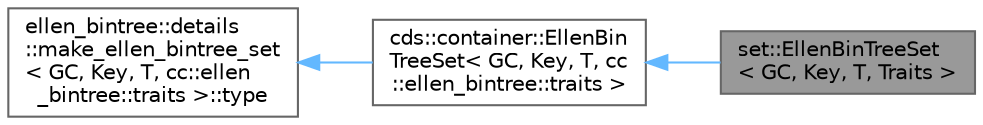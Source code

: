 digraph "set::EllenBinTreeSet&lt; GC, Key, T, Traits &gt;"
{
 // LATEX_PDF_SIZE
  bgcolor="transparent";
  edge [fontname=Helvetica,fontsize=10,labelfontname=Helvetica,labelfontsize=10];
  node [fontname=Helvetica,fontsize=10,shape=box,height=0.2,width=0.4];
  rankdir="LR";
  Node1 [id="Node000001",label="set::EllenBinTreeSet\l\< GC, Key, T, Traits \>",height=0.2,width=0.4,color="gray40", fillcolor="grey60", style="filled", fontcolor="black",tooltip=" "];
  Node2 -> Node1 [id="edge3_Node000001_Node000002",dir="back",color="steelblue1",style="solid",tooltip=" "];
  Node2 [id="Node000002",label="cds::container::EllenBin\lTreeSet\< GC, Key, T, cc\l::ellen_bintree::traits \>",height=0.2,width=0.4,color="gray40", fillcolor="white", style="filled",URL="$classcds_1_1container_1_1_ellen_bin_tree_set.html",tooltip=" "];
  Node3 -> Node2 [id="edge4_Node000002_Node000003",dir="back",color="steelblue1",style="solid",tooltip=" "];
  Node3 [id="Node000003",label="ellen_bintree::details\l::make_ellen_bintree_set\l\< GC, Key, T, cc::ellen\l_bintree::traits \>::type",height=0.2,width=0.4,color="gray40", fillcolor="white", style="filled",tooltip=" "];
}
